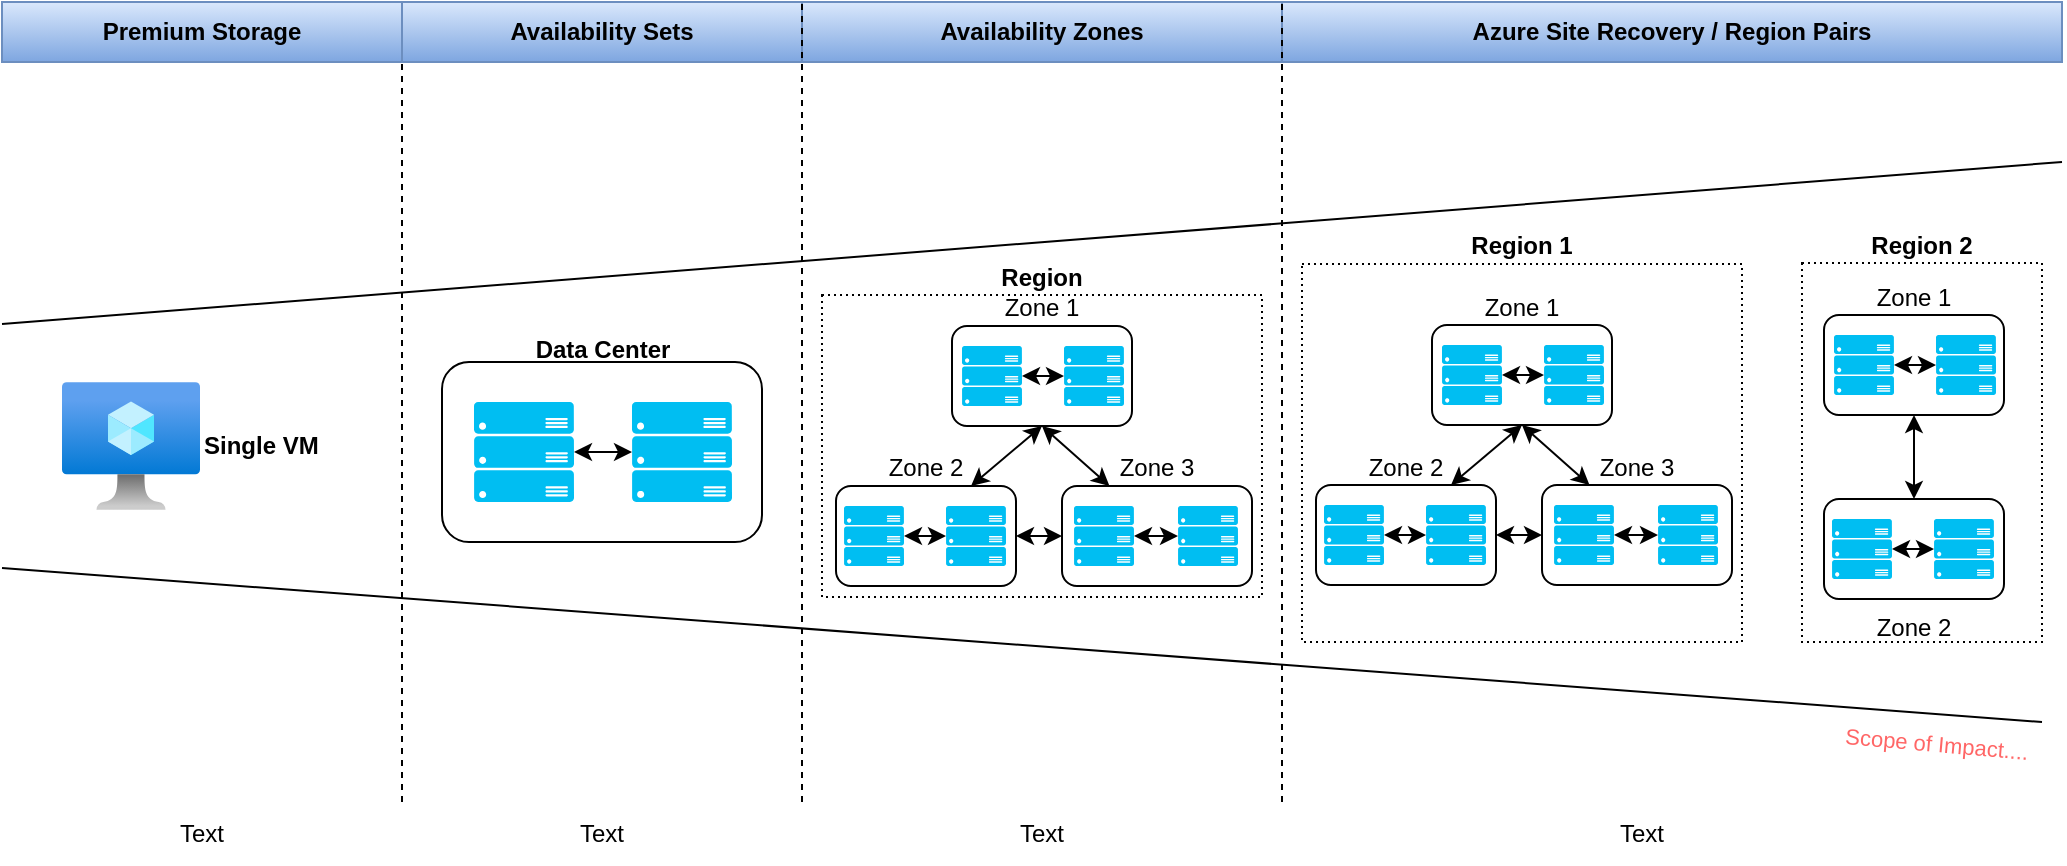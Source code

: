 <mxfile version="20.6.0" type="github">
  <diagram id="yHkP9et_nurtHbuX6qxw" name="Page-1">
    <mxGraphModel dx="1550" dy="867" grid="1" gridSize="10" guides="1" tooltips="1" connect="1" arrows="1" fold="1" page="1" pageScale="1" pageWidth="1100" pageHeight="850" math="0" shadow="0">
      <root>
        <mxCell id="0" />
        <mxCell id="1" parent="0" />
        <mxCell id="2sGrRd3t7OlV81lBVQXa-1" value="" style="endArrow=none;dashed=1;html=1;rounded=0;entryX=1;entryY=0;entryDx=0;entryDy=0;" parent="1" target="2sGrRd3t7OlV81lBVQXa-7" edge="1">
          <mxGeometry width="50" height="50" relative="1" as="geometry">
            <mxPoint x="240" y="520" as="sourcePoint" />
            <mxPoint x="240" y="150" as="targetPoint" />
          </mxGeometry>
        </mxCell>
        <mxCell id="2sGrRd3t7OlV81lBVQXa-5" value="" style="endArrow=none;html=1;rounded=0;" parent="1" edge="1">
          <mxGeometry width="50" height="50" relative="1" as="geometry">
            <mxPoint x="40" y="281" as="sourcePoint" />
            <mxPoint x="1070" y="200" as="targetPoint" />
          </mxGeometry>
        </mxCell>
        <mxCell id="2sGrRd3t7OlV81lBVQXa-7" value="Premium Storage" style="rounded=0;whiteSpace=wrap;html=1;fillColor=#dae8fc;gradientColor=#7ea6e0;strokeColor=#6c8ebf;fontStyle=1" parent="1" vertex="1">
          <mxGeometry x="40" y="120" width="200" height="30" as="geometry" />
        </mxCell>
        <mxCell id="2sGrRd3t7OlV81lBVQXa-8" value="Availability Sets" style="rounded=0;whiteSpace=wrap;html=1;fillColor=#dae8fc;gradientColor=#7ea6e0;strokeColor=#6c8ebf;fontStyle=1" parent="1" vertex="1">
          <mxGeometry x="240" y="120" width="200" height="30" as="geometry" />
        </mxCell>
        <mxCell id="2sGrRd3t7OlV81lBVQXa-9" value="Availability Zones" style="rounded=0;whiteSpace=wrap;html=1;fillColor=#dae8fc;gradientColor=#7ea6e0;strokeColor=#6c8ebf;fontStyle=1" parent="1" vertex="1">
          <mxGeometry x="440" y="120" width="240" height="30" as="geometry" />
        </mxCell>
        <mxCell id="2sGrRd3t7OlV81lBVQXa-10" value="Azure Site Recovery / Region Pairs" style="rounded=0;whiteSpace=wrap;html=1;fillColor=#dae8fc;gradientColor=#7ea6e0;strokeColor=#6c8ebf;fontStyle=1" parent="1" vertex="1">
          <mxGeometry x="680" y="120" width="390" height="30" as="geometry" />
        </mxCell>
        <mxCell id="2sGrRd3t7OlV81lBVQXa-14" value="" style="endArrow=none;html=1;rounded=0;" parent="1" edge="1">
          <mxGeometry width="50" height="50" relative="1" as="geometry">
            <mxPoint x="40" y="403" as="sourcePoint" />
            <mxPoint x="1060" y="480" as="targetPoint" />
          </mxGeometry>
        </mxCell>
        <mxCell id="g8kyRkZsqTqi61Bz7J0J-63" value="Scope of Impact...." style="edgeLabel;html=1;align=center;verticalAlign=middle;resizable=0;points=[];rotation=5;fontColor=#FF6666;" vertex="1" connectable="0" parent="2sGrRd3t7OlV81lBVQXa-14">
          <mxGeometry x="-0.835" y="-2" relative="1" as="geometry">
            <mxPoint x="883" y="79" as="offset" />
          </mxGeometry>
        </mxCell>
        <mxCell id="2sGrRd3t7OlV81lBVQXa-15" value="" style="endArrow=none;dashed=1;html=1;rounded=0;entryX=1;entryY=0;entryDx=0;entryDy=0;" parent="1" edge="1">
          <mxGeometry width="50" height="50" relative="1" as="geometry">
            <mxPoint x="440" y="520" as="sourcePoint" />
            <mxPoint x="440" y="120" as="targetPoint" />
          </mxGeometry>
        </mxCell>
        <mxCell id="2sGrRd3t7OlV81lBVQXa-16" value="" style="endArrow=none;dashed=1;html=1;rounded=0;entryX=1;entryY=0;entryDx=0;entryDy=0;" parent="1" edge="1">
          <mxGeometry width="50" height="50" relative="1" as="geometry">
            <mxPoint x="680" y="520" as="sourcePoint" />
            <mxPoint x="680" y="120" as="targetPoint" />
          </mxGeometry>
        </mxCell>
        <mxCell id="2sGrRd3t7OlV81lBVQXa-18" value="Text" style="text;html=1;strokeColor=none;fillColor=none;align=center;verticalAlign=middle;whiteSpace=wrap;rounded=0;" parent="1" vertex="1">
          <mxGeometry x="40" y="521" width="200" height="30" as="geometry" />
        </mxCell>
        <mxCell id="2sGrRd3t7OlV81lBVQXa-19" value="Text" style="text;html=1;strokeColor=none;fillColor=none;align=center;verticalAlign=middle;whiteSpace=wrap;rounded=0;" parent="1" vertex="1">
          <mxGeometry x="240" y="521" width="200" height="30" as="geometry" />
        </mxCell>
        <mxCell id="2sGrRd3t7OlV81lBVQXa-20" value="Text" style="text;html=1;strokeColor=none;fillColor=none;align=center;verticalAlign=middle;whiteSpace=wrap;rounded=0;" parent="1" vertex="1">
          <mxGeometry x="440" y="521" width="240" height="30" as="geometry" />
        </mxCell>
        <mxCell id="2sGrRd3t7OlV81lBVQXa-21" value="Text" style="text;html=1;strokeColor=none;fillColor=none;align=center;verticalAlign=middle;whiteSpace=wrap;rounded=0;" parent="1" vertex="1">
          <mxGeometry x="680" y="521" width="360" height="30" as="geometry" />
        </mxCell>
        <mxCell id="g8kyRkZsqTqi61Bz7J0J-1" value="Single VM" style="aspect=fixed;html=1;points=[];align=left;image;fontSize=12;image=img/lib/azure2/compute/Virtual_Machine.svg;labelPosition=right;verticalLabelPosition=middle;verticalAlign=middle;fontStyle=1" vertex="1" parent="1">
          <mxGeometry x="70" y="310" width="69" height="64" as="geometry" />
        </mxCell>
        <mxCell id="g8kyRkZsqTqi61Bz7J0J-3" value="" style="rounded=1;whiteSpace=wrap;html=1;" vertex="1" parent="1">
          <mxGeometry x="260" y="300" width="160" height="90" as="geometry" />
        </mxCell>
        <mxCell id="g8kyRkZsqTqi61Bz7J0J-4" value="" style="verticalLabelPosition=bottom;html=1;verticalAlign=top;align=center;strokeColor=none;fillColor=#00BEF2;shape=mxgraph.azure.server_rack;" vertex="1" parent="1">
          <mxGeometry x="276" y="320" width="50" height="50" as="geometry" />
        </mxCell>
        <mxCell id="g8kyRkZsqTqi61Bz7J0J-5" value="" style="verticalLabelPosition=bottom;html=1;verticalAlign=top;align=center;strokeColor=none;fillColor=#00BEF2;shape=mxgraph.azure.server_rack;" vertex="1" parent="1">
          <mxGeometry x="355" y="320" width="50" height="50" as="geometry" />
        </mxCell>
        <mxCell id="g8kyRkZsqTqi61Bz7J0J-6" value="" style="endArrow=classic;startArrow=classic;html=1;rounded=0;exitX=1;exitY=0.5;exitDx=0;exitDy=0;exitPerimeter=0;entryX=0;entryY=0.5;entryDx=0;entryDy=0;entryPerimeter=0;" edge="1" parent="1" source="g8kyRkZsqTqi61Bz7J0J-4" target="g8kyRkZsqTqi61Bz7J0J-5">
          <mxGeometry width="50" height="50" relative="1" as="geometry">
            <mxPoint x="520" y="570" as="sourcePoint" />
            <mxPoint x="570" y="520" as="targetPoint" />
          </mxGeometry>
        </mxCell>
        <mxCell id="g8kyRkZsqTqi61Bz7J0J-7" value="Data Center" style="text;html=1;align=center;verticalAlign=middle;resizable=0;points=[];autosize=1;strokeColor=none;fillColor=none;fontStyle=1" vertex="1" parent="1">
          <mxGeometry x="295" y="279" width="90" height="30" as="geometry" />
        </mxCell>
        <mxCell id="g8kyRkZsqTqi61Bz7J0J-9" value="Region" style="rounded=0;whiteSpace=wrap;html=1;dashed=1;dashPattern=1 2;fontStyle=1;labelPosition=center;verticalLabelPosition=top;align=center;verticalAlign=bottom;" vertex="1" parent="1">
          <mxGeometry x="450" y="266.5" width="220" height="151" as="geometry" />
        </mxCell>
        <mxCell id="g8kyRkZsqTqi61Bz7J0J-10" value="Zone 1" style="rounded=1;whiteSpace=wrap;html=1;labelPosition=center;verticalLabelPosition=top;align=center;verticalAlign=bottom;" vertex="1" parent="1">
          <mxGeometry x="515" y="282" width="90" height="50" as="geometry" />
        </mxCell>
        <mxCell id="g8kyRkZsqTqi61Bz7J0J-11" value="" style="verticalLabelPosition=bottom;html=1;verticalAlign=top;align=center;strokeColor=none;fillColor=#00BEF2;shape=mxgraph.azure.server_rack;" vertex="1" parent="1">
          <mxGeometry x="520" y="292" width="30" height="30" as="geometry" />
        </mxCell>
        <mxCell id="g8kyRkZsqTqi61Bz7J0J-12" value="" style="verticalLabelPosition=bottom;html=1;verticalAlign=top;align=center;strokeColor=none;fillColor=#00BEF2;shape=mxgraph.azure.server_rack;" vertex="1" parent="1">
          <mxGeometry x="571" y="292" width="30" height="30" as="geometry" />
        </mxCell>
        <mxCell id="g8kyRkZsqTqi61Bz7J0J-13" value="" style="endArrow=classic;startArrow=classic;html=1;rounded=0;exitX=1;exitY=0.5;exitDx=0;exitDy=0;exitPerimeter=0;entryX=0;entryY=0.5;entryDx=0;entryDy=0;entryPerimeter=0;" edge="1" parent="1" source="g8kyRkZsqTqi61Bz7J0J-11" target="g8kyRkZsqTqi61Bz7J0J-12">
          <mxGeometry width="50" height="50" relative="1" as="geometry">
            <mxPoint x="775" y="552" as="sourcePoint" />
            <mxPoint x="825" y="502" as="targetPoint" />
          </mxGeometry>
        </mxCell>
        <mxCell id="g8kyRkZsqTqi61Bz7J0J-14" value="Zone 2" style="rounded=1;whiteSpace=wrap;html=1;labelPosition=center;verticalLabelPosition=top;align=center;verticalAlign=bottom;" vertex="1" parent="1">
          <mxGeometry x="457" y="362" width="90" height="50" as="geometry" />
        </mxCell>
        <mxCell id="g8kyRkZsqTqi61Bz7J0J-15" value="" style="verticalLabelPosition=bottom;html=1;verticalAlign=top;align=center;strokeColor=none;fillColor=#00BEF2;shape=mxgraph.azure.server_rack;" vertex="1" parent="1">
          <mxGeometry x="461" y="372" width="30" height="30" as="geometry" />
        </mxCell>
        <mxCell id="g8kyRkZsqTqi61Bz7J0J-16" value="" style="verticalLabelPosition=bottom;html=1;verticalAlign=top;align=center;strokeColor=none;fillColor=#00BEF2;shape=mxgraph.azure.server_rack;" vertex="1" parent="1">
          <mxGeometry x="512" y="372" width="30" height="30" as="geometry" />
        </mxCell>
        <mxCell id="g8kyRkZsqTqi61Bz7J0J-17" value="" style="endArrow=classic;startArrow=classic;html=1;rounded=0;exitX=1;exitY=0.5;exitDx=0;exitDy=0;exitPerimeter=0;entryX=0;entryY=0.5;entryDx=0;entryDy=0;entryPerimeter=0;" edge="1" parent="1" source="g8kyRkZsqTqi61Bz7J0J-15" target="g8kyRkZsqTqi61Bz7J0J-16">
          <mxGeometry width="50" height="50" relative="1" as="geometry">
            <mxPoint x="717" y="632" as="sourcePoint" />
            <mxPoint x="767" y="582" as="targetPoint" />
          </mxGeometry>
        </mxCell>
        <mxCell id="g8kyRkZsqTqi61Bz7J0J-18" value="Zone 3" style="rounded=1;whiteSpace=wrap;html=1;labelPosition=center;verticalLabelPosition=top;align=center;verticalAlign=bottom;" vertex="1" parent="1">
          <mxGeometry x="570" y="362" width="95" height="50" as="geometry" />
        </mxCell>
        <mxCell id="g8kyRkZsqTqi61Bz7J0J-19" value="" style="verticalLabelPosition=bottom;html=1;verticalAlign=top;align=center;strokeColor=none;fillColor=#00BEF2;shape=mxgraph.azure.server_rack;" vertex="1" parent="1">
          <mxGeometry x="576" y="372" width="30" height="30" as="geometry" />
        </mxCell>
        <mxCell id="g8kyRkZsqTqi61Bz7J0J-20" value="" style="verticalLabelPosition=bottom;html=1;verticalAlign=top;align=center;strokeColor=none;fillColor=#00BEF2;shape=mxgraph.azure.server_rack;" vertex="1" parent="1">
          <mxGeometry x="628" y="372" width="30" height="30" as="geometry" />
        </mxCell>
        <mxCell id="g8kyRkZsqTqi61Bz7J0J-21" value="" style="endArrow=classic;startArrow=classic;html=1;rounded=0;exitX=1;exitY=0.5;exitDx=0;exitDy=0;exitPerimeter=0;entryX=0;entryY=0.5;entryDx=0;entryDy=0;entryPerimeter=0;" edge="1" parent="1" source="g8kyRkZsqTqi61Bz7J0J-19" target="g8kyRkZsqTqi61Bz7J0J-20">
          <mxGeometry width="50" height="50" relative="1" as="geometry">
            <mxPoint x="830" y="632" as="sourcePoint" />
            <mxPoint x="880" y="582" as="targetPoint" />
          </mxGeometry>
        </mxCell>
        <mxCell id="g8kyRkZsqTqi61Bz7J0J-26" value="" style="endArrow=classic;startArrow=classic;html=1;rounded=0;entryX=0.5;entryY=1;entryDx=0;entryDy=0;exitX=0.75;exitY=0;exitDx=0;exitDy=0;" edge="1" parent="1" source="g8kyRkZsqTqi61Bz7J0J-14" target="g8kyRkZsqTqi61Bz7J0J-10">
          <mxGeometry width="50" height="50" relative="1" as="geometry">
            <mxPoint x="540" y="146.5" as="sourcePoint" />
            <mxPoint x="590" y="96.5" as="targetPoint" />
          </mxGeometry>
        </mxCell>
        <mxCell id="g8kyRkZsqTqi61Bz7J0J-27" value="" style="endArrow=classic;startArrow=classic;html=1;rounded=0;entryX=0.5;entryY=1;entryDx=0;entryDy=0;exitX=0.25;exitY=0;exitDx=0;exitDy=0;" edge="1" parent="1" source="g8kyRkZsqTqi61Bz7J0J-18" target="g8kyRkZsqTqi61Bz7J0J-10">
          <mxGeometry width="50" height="50" relative="1" as="geometry">
            <mxPoint x="537.5" y="372" as="sourcePoint" />
            <mxPoint x="570" y="342" as="targetPoint" />
          </mxGeometry>
        </mxCell>
        <mxCell id="g8kyRkZsqTqi61Bz7J0J-28" value="" style="endArrow=classic;startArrow=classic;html=1;rounded=0;entryX=0;entryY=0.5;entryDx=0;entryDy=0;exitX=1;exitY=0.5;exitDx=0;exitDy=0;" edge="1" parent="1" source="g8kyRkZsqTqi61Bz7J0J-14" target="g8kyRkZsqTqi61Bz7J0J-18">
          <mxGeometry width="50" height="50" relative="1" as="geometry">
            <mxPoint x="547.5" y="382" as="sourcePoint" />
            <mxPoint x="580" y="352" as="targetPoint" />
          </mxGeometry>
        </mxCell>
        <mxCell id="g8kyRkZsqTqi61Bz7J0J-29" value="Region 1" style="rounded=0;whiteSpace=wrap;html=1;dashed=1;dashPattern=1 2;labelPosition=center;verticalLabelPosition=top;align=center;verticalAlign=bottom;fontStyle=1" vertex="1" parent="1">
          <mxGeometry x="690" y="251" width="220" height="189" as="geometry" />
        </mxCell>
        <mxCell id="g8kyRkZsqTqi61Bz7J0J-30" value="Zone 1" style="rounded=1;whiteSpace=wrap;html=1;labelPosition=center;verticalLabelPosition=top;align=center;verticalAlign=bottom;" vertex="1" parent="1">
          <mxGeometry x="755" y="281.5" width="90" height="50" as="geometry" />
        </mxCell>
        <mxCell id="g8kyRkZsqTqi61Bz7J0J-31" value="" style="verticalLabelPosition=bottom;html=1;verticalAlign=top;align=center;strokeColor=none;fillColor=#00BEF2;shape=mxgraph.azure.server_rack;" vertex="1" parent="1">
          <mxGeometry x="760" y="291.5" width="30" height="30" as="geometry" />
        </mxCell>
        <mxCell id="g8kyRkZsqTqi61Bz7J0J-32" value="" style="verticalLabelPosition=bottom;html=1;verticalAlign=top;align=center;strokeColor=none;fillColor=#00BEF2;shape=mxgraph.azure.server_rack;" vertex="1" parent="1">
          <mxGeometry x="811" y="291.5" width="30" height="30" as="geometry" />
        </mxCell>
        <mxCell id="g8kyRkZsqTqi61Bz7J0J-33" value="" style="endArrow=classic;startArrow=classic;html=1;rounded=0;exitX=1;exitY=0.5;exitDx=0;exitDy=0;exitPerimeter=0;entryX=0;entryY=0.5;entryDx=0;entryDy=0;entryPerimeter=0;" edge="1" parent="1" source="g8kyRkZsqTqi61Bz7J0J-31" target="g8kyRkZsqTqi61Bz7J0J-32">
          <mxGeometry width="50" height="50" relative="1" as="geometry">
            <mxPoint x="1015" y="551.5" as="sourcePoint" />
            <mxPoint x="1065" y="501.5" as="targetPoint" />
          </mxGeometry>
        </mxCell>
        <mxCell id="g8kyRkZsqTqi61Bz7J0J-34" value="Zone 2" style="rounded=1;whiteSpace=wrap;html=1;labelPosition=center;verticalLabelPosition=top;align=center;verticalAlign=bottom;" vertex="1" parent="1">
          <mxGeometry x="697" y="361.5" width="90" height="50" as="geometry" />
        </mxCell>
        <mxCell id="g8kyRkZsqTqi61Bz7J0J-35" value="" style="verticalLabelPosition=bottom;html=1;verticalAlign=top;align=center;strokeColor=none;fillColor=#00BEF2;shape=mxgraph.azure.server_rack;" vertex="1" parent="1">
          <mxGeometry x="701" y="371.5" width="30" height="30" as="geometry" />
        </mxCell>
        <mxCell id="g8kyRkZsqTqi61Bz7J0J-36" value="" style="verticalLabelPosition=bottom;html=1;verticalAlign=top;align=center;strokeColor=none;fillColor=#00BEF2;shape=mxgraph.azure.server_rack;" vertex="1" parent="1">
          <mxGeometry x="752" y="371.5" width="30" height="30" as="geometry" />
        </mxCell>
        <mxCell id="g8kyRkZsqTqi61Bz7J0J-37" value="" style="endArrow=classic;startArrow=classic;html=1;rounded=0;exitX=1;exitY=0.5;exitDx=0;exitDy=0;exitPerimeter=0;entryX=0;entryY=0.5;entryDx=0;entryDy=0;entryPerimeter=0;" edge="1" parent="1" source="g8kyRkZsqTqi61Bz7J0J-35" target="g8kyRkZsqTqi61Bz7J0J-36">
          <mxGeometry width="50" height="50" relative="1" as="geometry">
            <mxPoint x="957" y="631.5" as="sourcePoint" />
            <mxPoint x="1007" y="581.5" as="targetPoint" />
          </mxGeometry>
        </mxCell>
        <mxCell id="g8kyRkZsqTqi61Bz7J0J-38" value="Zone 3" style="rounded=1;whiteSpace=wrap;html=1;labelPosition=center;verticalLabelPosition=top;align=center;verticalAlign=bottom;" vertex="1" parent="1">
          <mxGeometry x="810" y="361.5" width="95" height="50" as="geometry" />
        </mxCell>
        <mxCell id="g8kyRkZsqTqi61Bz7J0J-39" value="" style="verticalLabelPosition=bottom;html=1;verticalAlign=top;align=center;strokeColor=none;fillColor=#00BEF2;shape=mxgraph.azure.server_rack;" vertex="1" parent="1">
          <mxGeometry x="816" y="371.5" width="30" height="30" as="geometry" />
        </mxCell>
        <mxCell id="g8kyRkZsqTqi61Bz7J0J-40" value="" style="verticalLabelPosition=bottom;html=1;verticalAlign=top;align=center;strokeColor=none;fillColor=#00BEF2;shape=mxgraph.azure.server_rack;" vertex="1" parent="1">
          <mxGeometry x="868" y="371.5" width="30" height="30" as="geometry" />
        </mxCell>
        <mxCell id="g8kyRkZsqTqi61Bz7J0J-41" value="" style="endArrow=classic;startArrow=classic;html=1;rounded=0;exitX=1;exitY=0.5;exitDx=0;exitDy=0;exitPerimeter=0;entryX=0;entryY=0.5;entryDx=0;entryDy=0;entryPerimeter=0;" edge="1" parent="1" source="g8kyRkZsqTqi61Bz7J0J-39" target="g8kyRkZsqTqi61Bz7J0J-40">
          <mxGeometry width="50" height="50" relative="1" as="geometry">
            <mxPoint x="1070" y="631.5" as="sourcePoint" />
            <mxPoint x="1120" y="581.5" as="targetPoint" />
          </mxGeometry>
        </mxCell>
        <mxCell id="g8kyRkZsqTqi61Bz7J0J-42" value="" style="endArrow=classic;startArrow=classic;html=1;rounded=0;entryX=0.5;entryY=1;entryDx=0;entryDy=0;exitX=0.75;exitY=0;exitDx=0;exitDy=0;" edge="1" parent="1" source="g8kyRkZsqTqi61Bz7J0J-34" target="g8kyRkZsqTqi61Bz7J0J-30">
          <mxGeometry width="50" height="50" relative="1" as="geometry">
            <mxPoint x="780" y="146" as="sourcePoint" />
            <mxPoint x="830" y="96" as="targetPoint" />
          </mxGeometry>
        </mxCell>
        <mxCell id="g8kyRkZsqTqi61Bz7J0J-43" value="" style="endArrow=classic;startArrow=classic;html=1;rounded=0;entryX=0.5;entryY=1;entryDx=0;entryDy=0;exitX=0.25;exitY=0;exitDx=0;exitDy=0;" edge="1" parent="1" source="g8kyRkZsqTqi61Bz7J0J-38" target="g8kyRkZsqTqi61Bz7J0J-30">
          <mxGeometry width="50" height="50" relative="1" as="geometry">
            <mxPoint x="777.5" y="371.5" as="sourcePoint" />
            <mxPoint x="810" y="341.5" as="targetPoint" />
          </mxGeometry>
        </mxCell>
        <mxCell id="g8kyRkZsqTqi61Bz7J0J-44" value="" style="endArrow=classic;startArrow=classic;html=1;rounded=0;entryX=0;entryY=0.5;entryDx=0;entryDy=0;exitX=1;exitY=0.5;exitDx=0;exitDy=0;" edge="1" parent="1" source="g8kyRkZsqTqi61Bz7J0J-34" target="g8kyRkZsqTqi61Bz7J0J-38">
          <mxGeometry width="50" height="50" relative="1" as="geometry">
            <mxPoint x="787.5" y="381.5" as="sourcePoint" />
            <mxPoint x="820" y="351.5" as="targetPoint" />
          </mxGeometry>
        </mxCell>
        <mxCell id="g8kyRkZsqTqi61Bz7J0J-45" value="Region 2" style="rounded=0;whiteSpace=wrap;html=1;dashed=1;dashPattern=1 2;fontStyle=1;labelPosition=center;verticalLabelPosition=top;align=center;verticalAlign=bottom;" vertex="1" parent="1">
          <mxGeometry x="940" y="250.5" width="120" height="189.5" as="geometry" />
        </mxCell>
        <mxCell id="g8kyRkZsqTqi61Bz7J0J-46" value="Zone 1" style="rounded=1;whiteSpace=wrap;html=1;labelPosition=center;verticalLabelPosition=top;align=center;verticalAlign=bottom;" vertex="1" parent="1">
          <mxGeometry x="951" y="276.5" width="90" height="50" as="geometry" />
        </mxCell>
        <mxCell id="g8kyRkZsqTqi61Bz7J0J-47" value="" style="verticalLabelPosition=bottom;html=1;verticalAlign=top;align=center;strokeColor=none;fillColor=#00BEF2;shape=mxgraph.azure.server_rack;" vertex="1" parent="1">
          <mxGeometry x="956" y="286.5" width="30" height="30" as="geometry" />
        </mxCell>
        <mxCell id="g8kyRkZsqTqi61Bz7J0J-48" value="" style="verticalLabelPosition=bottom;html=1;verticalAlign=top;align=center;strokeColor=none;fillColor=#00BEF2;shape=mxgraph.azure.server_rack;" vertex="1" parent="1">
          <mxGeometry x="1007" y="286.5" width="30" height="30" as="geometry" />
        </mxCell>
        <mxCell id="g8kyRkZsqTqi61Bz7J0J-49" value="" style="endArrow=classic;startArrow=classic;html=1;rounded=0;exitX=1;exitY=0.5;exitDx=0;exitDy=0;exitPerimeter=0;entryX=0;entryY=0.5;entryDx=0;entryDy=0;entryPerimeter=0;" edge="1" parent="1" source="g8kyRkZsqTqi61Bz7J0J-47" target="g8kyRkZsqTqi61Bz7J0J-48">
          <mxGeometry width="50" height="50" relative="1" as="geometry">
            <mxPoint x="1211" y="546.5" as="sourcePoint" />
            <mxPoint x="1261" y="496.5" as="targetPoint" />
          </mxGeometry>
        </mxCell>
        <mxCell id="g8kyRkZsqTqi61Bz7J0J-50" value="Zone 2" style="rounded=1;whiteSpace=wrap;html=1;labelPosition=center;verticalLabelPosition=bottom;align=center;verticalAlign=top;" vertex="1" parent="1">
          <mxGeometry x="951" y="368.5" width="90" height="50" as="geometry" />
        </mxCell>
        <mxCell id="g8kyRkZsqTqi61Bz7J0J-51" value="" style="verticalLabelPosition=bottom;html=1;verticalAlign=top;align=center;strokeColor=none;fillColor=#00BEF2;shape=mxgraph.azure.server_rack;" vertex="1" parent="1">
          <mxGeometry x="955" y="378.5" width="30" height="30" as="geometry" />
        </mxCell>
        <mxCell id="g8kyRkZsqTqi61Bz7J0J-52" value="" style="verticalLabelPosition=bottom;html=1;verticalAlign=top;align=center;strokeColor=none;fillColor=#00BEF2;shape=mxgraph.azure.server_rack;" vertex="1" parent="1">
          <mxGeometry x="1006" y="378.5" width="30" height="30" as="geometry" />
        </mxCell>
        <mxCell id="g8kyRkZsqTqi61Bz7J0J-53" value="" style="endArrow=classic;startArrow=classic;html=1;rounded=0;exitX=1;exitY=0.5;exitDx=0;exitDy=0;exitPerimeter=0;entryX=0;entryY=0.5;entryDx=0;entryDy=0;entryPerimeter=0;" edge="1" parent="1" source="g8kyRkZsqTqi61Bz7J0J-51" target="g8kyRkZsqTqi61Bz7J0J-52">
          <mxGeometry width="50" height="50" relative="1" as="geometry">
            <mxPoint x="1211" y="638.5" as="sourcePoint" />
            <mxPoint x="1261" y="588.5" as="targetPoint" />
          </mxGeometry>
        </mxCell>
        <mxCell id="g8kyRkZsqTqi61Bz7J0J-58" value="" style="endArrow=classic;startArrow=classic;html=1;rounded=0;entryX=0.5;entryY=1;entryDx=0;entryDy=0;exitX=0.5;exitY=0;exitDx=0;exitDy=0;" edge="1" parent="1" source="g8kyRkZsqTqi61Bz7J0J-50" target="g8kyRkZsqTqi61Bz7J0J-46">
          <mxGeometry width="50" height="50" relative="1" as="geometry">
            <mxPoint x="1030" y="130.5" as="sourcePoint" />
            <mxPoint x="1080" y="80.5" as="targetPoint" />
          </mxGeometry>
        </mxCell>
      </root>
    </mxGraphModel>
  </diagram>
</mxfile>
